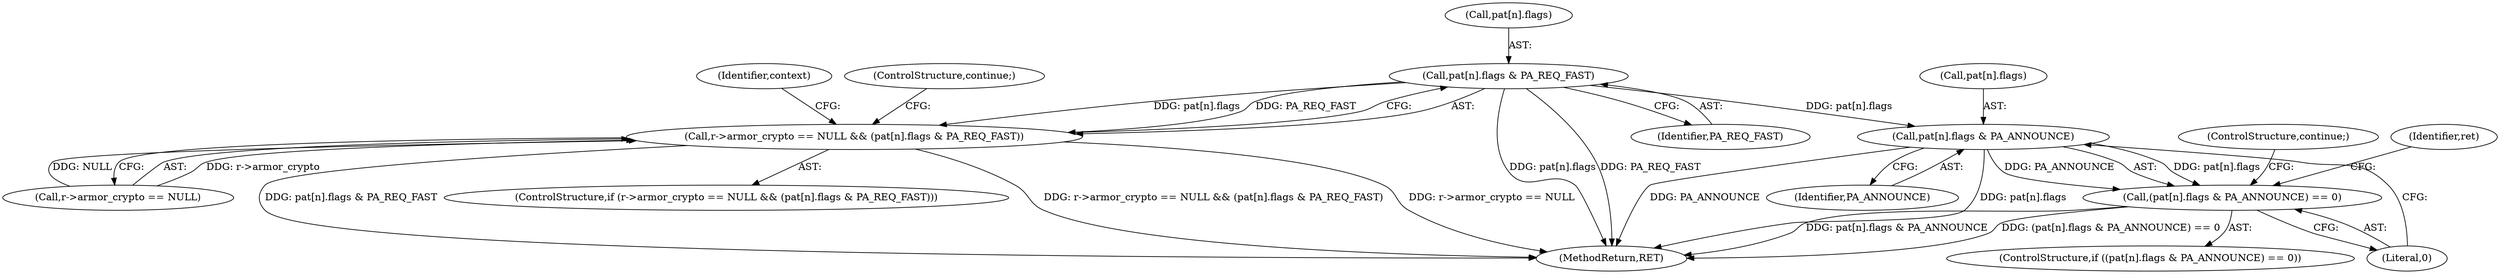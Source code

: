 digraph "0_heimdal_1a6a6e462dc2ac6111f9e02c6852ddec4849b887@array" {
"1000667" [label="(Call,pat[n].flags & PA_REQ_FAST)"];
"1000661" [label="(Call,r->armor_crypto == NULL && (pat[n].flags & PA_REQ_FAST))"];
"1000769" [label="(Call,pat[n].flags & PA_ANNOUNCE)"];
"1000768" [label="(Call,(pat[n].flags & PA_ANNOUNCE) == 0)"];
"1000676" [label="(Identifier,context)"];
"1000767" [label="(ControlStructure,if ((pat[n].flags & PA_ANNOUNCE) == 0))"];
"1000769" [label="(Call,pat[n].flags & PA_ANNOUNCE)"];
"1000779" [label="(Identifier,ret)"];
"1000668" [label="(Call,pat[n].flags)"];
"1000777" [label="(ControlStructure,continue;)"];
"1000673" [label="(Identifier,PA_REQ_FAST)"];
"1000660" [label="(ControlStructure,if (r->armor_crypto == NULL && (pat[n].flags & PA_REQ_FAST)))"];
"1000661" [label="(Call,r->armor_crypto == NULL && (pat[n].flags & PA_REQ_FAST))"];
"1000662" [label="(Call,r->armor_crypto == NULL)"];
"1002698" [label="(MethodReturn,RET)"];
"1000674" [label="(ControlStructure,continue;)"];
"1000667" [label="(Call,pat[n].flags & PA_REQ_FAST)"];
"1000768" [label="(Call,(pat[n].flags & PA_ANNOUNCE) == 0)"];
"1000775" [label="(Identifier,PA_ANNOUNCE)"];
"1000776" [label="(Literal,0)"];
"1000770" [label="(Call,pat[n].flags)"];
"1000667" -> "1000661"  [label="AST: "];
"1000667" -> "1000673"  [label="CFG: "];
"1000668" -> "1000667"  [label="AST: "];
"1000673" -> "1000667"  [label="AST: "];
"1000661" -> "1000667"  [label="CFG: "];
"1000667" -> "1002698"  [label="DDG: pat[n].flags"];
"1000667" -> "1002698"  [label="DDG: PA_REQ_FAST"];
"1000667" -> "1000661"  [label="DDG: pat[n].flags"];
"1000667" -> "1000661"  [label="DDG: PA_REQ_FAST"];
"1000667" -> "1000769"  [label="DDG: pat[n].flags"];
"1000661" -> "1000660"  [label="AST: "];
"1000661" -> "1000662"  [label="CFG: "];
"1000662" -> "1000661"  [label="AST: "];
"1000674" -> "1000661"  [label="CFG: "];
"1000676" -> "1000661"  [label="CFG: "];
"1000661" -> "1002698"  [label="DDG: r->armor_crypto == NULL && (pat[n].flags & PA_REQ_FAST)"];
"1000661" -> "1002698"  [label="DDG: r->armor_crypto == NULL"];
"1000661" -> "1002698"  [label="DDG: pat[n].flags & PA_REQ_FAST"];
"1000662" -> "1000661"  [label="DDG: r->armor_crypto"];
"1000662" -> "1000661"  [label="DDG: NULL"];
"1000769" -> "1000768"  [label="AST: "];
"1000769" -> "1000775"  [label="CFG: "];
"1000770" -> "1000769"  [label="AST: "];
"1000775" -> "1000769"  [label="AST: "];
"1000776" -> "1000769"  [label="CFG: "];
"1000769" -> "1002698"  [label="DDG: pat[n].flags"];
"1000769" -> "1002698"  [label="DDG: PA_ANNOUNCE"];
"1000769" -> "1000768"  [label="DDG: pat[n].flags"];
"1000769" -> "1000768"  [label="DDG: PA_ANNOUNCE"];
"1000768" -> "1000767"  [label="AST: "];
"1000768" -> "1000776"  [label="CFG: "];
"1000776" -> "1000768"  [label="AST: "];
"1000777" -> "1000768"  [label="CFG: "];
"1000779" -> "1000768"  [label="CFG: "];
"1000768" -> "1002698"  [label="DDG: pat[n].flags & PA_ANNOUNCE"];
"1000768" -> "1002698"  [label="DDG: (pat[n].flags & PA_ANNOUNCE) == 0"];
}
